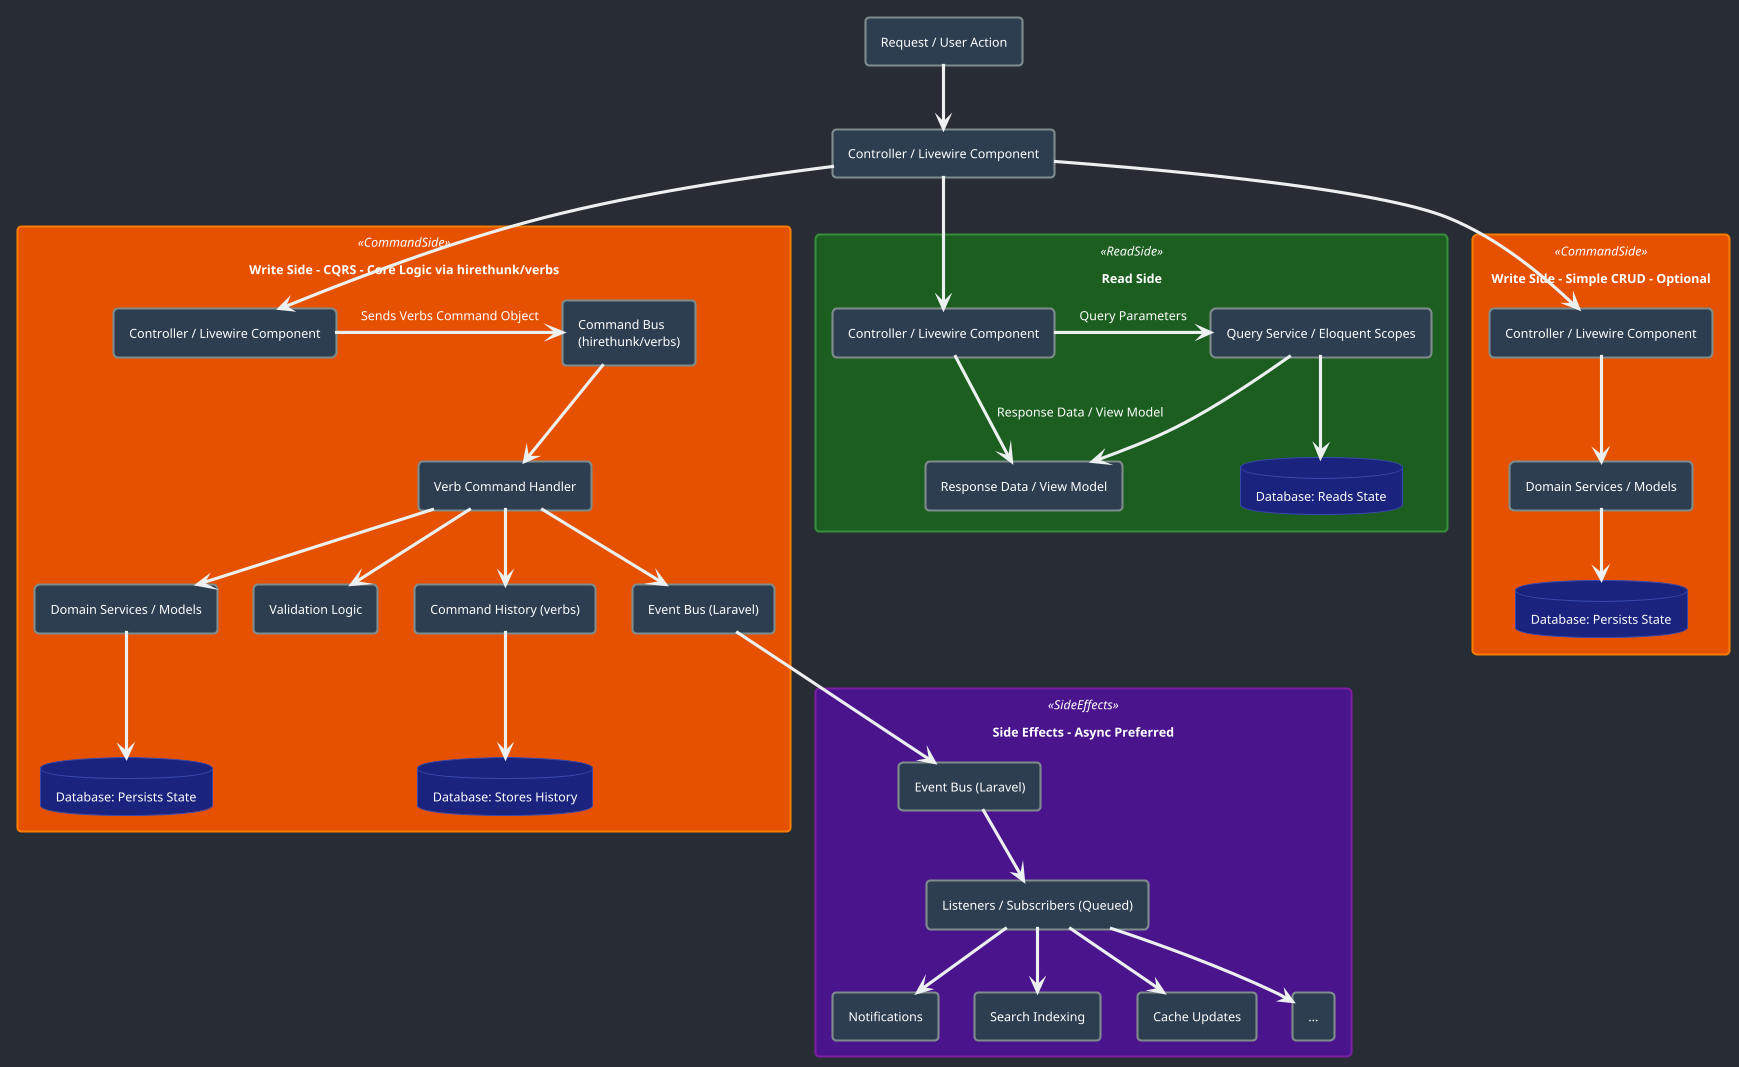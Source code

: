 @startuml CQRS Flow (Dark Mode)

' Dark mode theme
!theme cyborg
skinparam backgroundColor #282c34
skinparam ArrowColor #ecf0f1
skinparam shadowing false
skinparam DefaultFontColor #FFFFFF

' Define styles for different components
skinparam rectangle {
    BackgroundColor #2c3e50
    BorderColor #7f8c8d
    FontColor #FFFFFF
}

skinparam database {
    BackgroundColor #1a237e
    BorderColor #3949ab
}

skinparam rectangle<<CommandSide>> {
    BackgroundColor #e65100
    BorderColor #f57c00
}

skinparam rectangle<<ReadSide>> {
    BackgroundColor #1b5e20
    BorderColor #388e3c
}

skinparam rectangle<<SideEffects>> {
    BackgroundColor #4a148c
    BorderColor #7b1fa2
}

' Main flow
rectangle "Request / User Action" as A
rectangle "Controller / Livewire Component" as B

' Write Side - CQRS
rectangle "Write Side - CQRS - Core Logic via hirethunk/verbs" <<CommandSide>> {
    rectangle "Controller / Livewire Component" as B_CMD
    rectangle "Command Bus\n(hirethunk/verbs)" as C
    rectangle "Verb Command Handler" as D
    rectangle "Domain Services / Models" as E
    rectangle "Validation Logic" as F
    database "Database: Persists State" as G
    rectangle "Command History (verbs)" as H
    database "Database: Stores History" as G_HIST
    rectangle "Event Bus (Laravel)" as I
}

' Write Side - Simple CRUD
rectangle "Write Side - Simple CRUD - Optional" <<CommandSide>> {
    rectangle "Controller / Livewire Component" as B_SCRUD
    rectangle "Domain Services / Models" as E_SCRUD
    database "Database: Persists State" as G_SCRUD
}

' Read Side
rectangle "Read Side" <<ReadSide>> {
    rectangle "Controller / Livewire Component" as B_QUERY
    rectangle "Query Service / Eloquent Scopes" as J
    database "Database: Reads State" as G_READ
    rectangle "Response Data / View Model" as K
}

' Side Effects
rectangle "Side Effects - Async Preferred" <<SideEffects>> {
    rectangle "Event Bus (Laravel)" as I_SE
    rectangle "Listeners / Subscribers (Queued)" as L
    rectangle "Notifications" as M
    rectangle "Search Indexing" as N
    rectangle "Cache Updates" as O
    rectangle "..." as P
}

' Connections
A -down-> B

B -down-> B_CMD
B -down-> B_SCRUD
B -down-> B_QUERY

B_CMD -right-> C : "Sends Verbs Command Object"
C -down-> D
D -down-> E
D -down-> F
E -down-> G
D -down-> H
H -down-> G_HIST
D -down-> I

B_SCRUD -down-> E_SCRUD
E_SCRUD -down-> G_SCRUD

B_QUERY -right-> J : "Query Parameters"
J -down-> G_READ
J -right-> K
B_QUERY -down-> K : "Response Data / View Model"

I -down-> I_SE
I_SE -down-> L
L -down-> M
L -down-> N
L -down-> O
L -down-> P

@enduml
